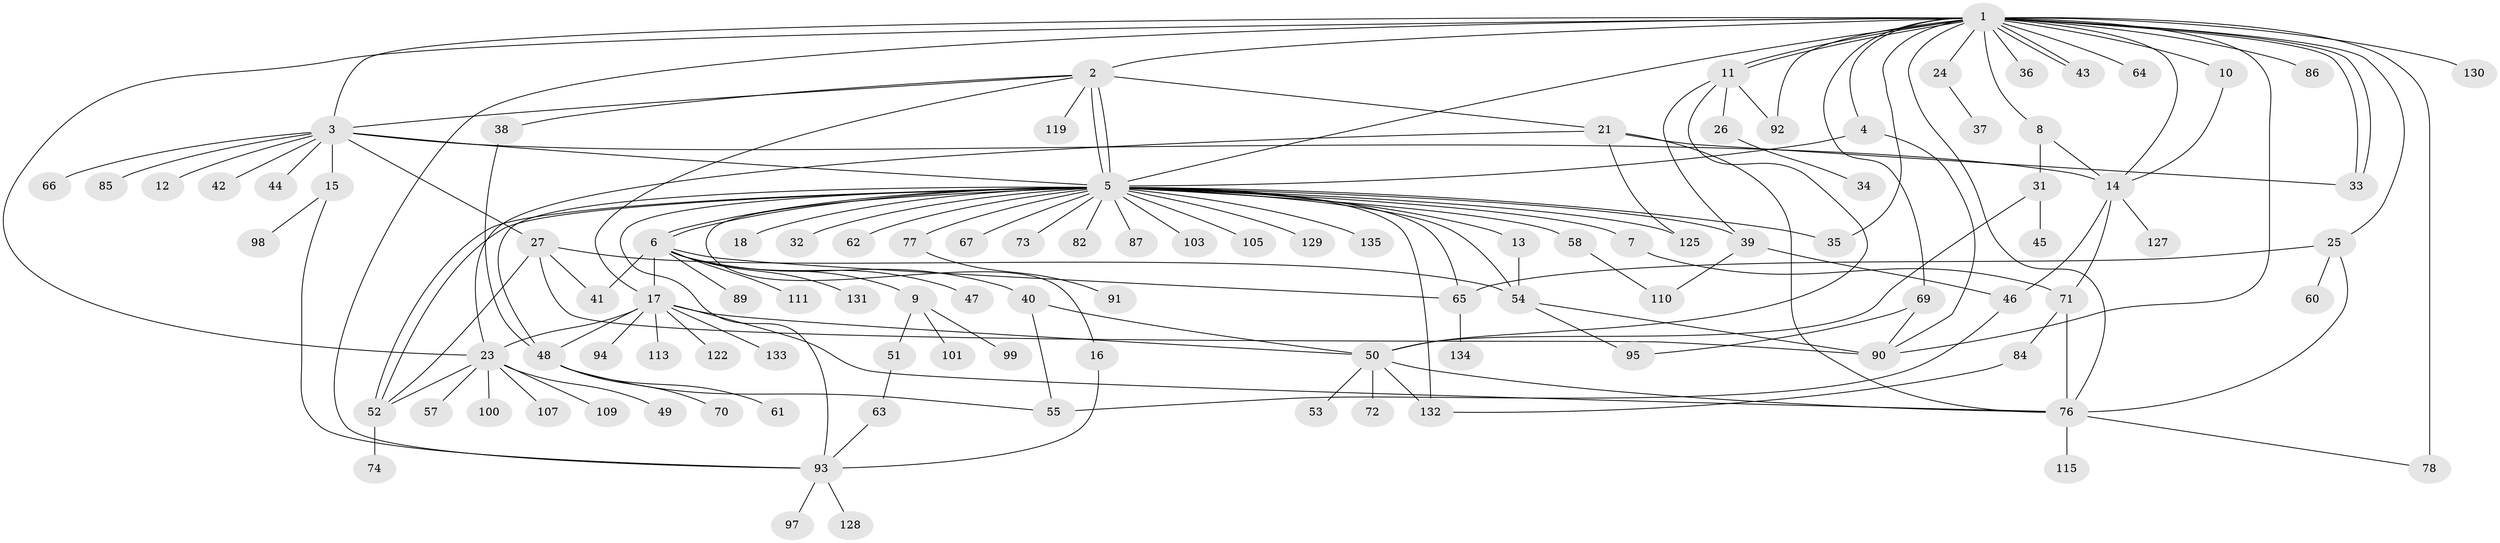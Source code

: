 // Generated by graph-tools (version 1.1) at 2025/51/02/27/25 19:51:59]
// undirected, 105 vertices, 159 edges
graph export_dot {
graph [start="1"]
  node [color=gray90,style=filled];
  1 [super="+79"];
  2 [super="+96"];
  3 [super="+30"];
  4;
  5 [super="+108"];
  6 [super="+120"];
  7;
  8 [super="+114"];
  9 [super="+28"];
  10;
  11 [super="+20"];
  12;
  13;
  14 [super="+68"];
  15;
  16;
  17 [super="+19"];
  18;
  21 [super="+22"];
  23 [super="+29"];
  24;
  25 [super="+81"];
  26;
  27 [super="+80"];
  31;
  32;
  33;
  34;
  35;
  36;
  37;
  38;
  39 [super="+59"];
  40;
  41;
  42;
  43;
  44 [super="+88"];
  45;
  46;
  47;
  48 [super="+117"];
  49;
  50 [super="+102"];
  51;
  52;
  53;
  54 [super="+56"];
  55 [super="+83"];
  57;
  58;
  60;
  61;
  62;
  63;
  64;
  65;
  66;
  67 [super="+75"];
  69;
  70;
  71 [super="+104"];
  72;
  73;
  74;
  76 [super="+121"];
  77;
  78 [super="+106"];
  82;
  84;
  85;
  86;
  87 [super="+116"];
  89;
  90 [super="+126"];
  91;
  92 [super="+112"];
  93 [super="+124"];
  94;
  95;
  97 [super="+118"];
  98;
  99;
  100;
  101;
  103;
  105;
  107;
  109;
  110 [super="+123"];
  111;
  113;
  115;
  119;
  122;
  125;
  127;
  128;
  129;
  130;
  131;
  132;
  133;
  134;
  135 [super="+136"];
  1 -- 2;
  1 -- 3;
  1 -- 4;
  1 -- 5 [weight=2];
  1 -- 8;
  1 -- 10;
  1 -- 11;
  1 -- 11;
  1 -- 14;
  1 -- 23;
  1 -- 24;
  1 -- 25;
  1 -- 33;
  1 -- 33;
  1 -- 35;
  1 -- 36;
  1 -- 43;
  1 -- 43;
  1 -- 64;
  1 -- 69;
  1 -- 76;
  1 -- 78 [weight=2];
  1 -- 86;
  1 -- 90;
  1 -- 92;
  1 -- 93;
  1 -- 130;
  2 -- 3;
  2 -- 5;
  2 -- 5;
  2 -- 21;
  2 -- 38;
  2 -- 119;
  2 -- 17;
  3 -- 5;
  3 -- 12;
  3 -- 14;
  3 -- 15;
  3 -- 27;
  3 -- 42;
  3 -- 44;
  3 -- 66;
  3 -- 85;
  4 -- 5;
  4 -- 90;
  5 -- 6;
  5 -- 6;
  5 -- 7;
  5 -- 13;
  5 -- 16;
  5 -- 18 [weight=2];
  5 -- 32;
  5 -- 39;
  5 -- 48;
  5 -- 52;
  5 -- 52;
  5 -- 54;
  5 -- 58;
  5 -- 62;
  5 -- 65;
  5 -- 67;
  5 -- 73;
  5 -- 77;
  5 -- 82;
  5 -- 87;
  5 -- 103;
  5 -- 105;
  5 -- 125;
  5 -- 129;
  5 -- 132;
  5 -- 135;
  5 -- 35;
  5 -- 93;
  6 -- 9;
  6 -- 17;
  6 -- 40;
  6 -- 41;
  6 -- 47;
  6 -- 65;
  6 -- 89;
  6 -- 111;
  6 -- 131;
  7 -- 71;
  8 -- 14;
  8 -- 31;
  9 -- 51;
  9 -- 99;
  9 -- 101;
  10 -- 14;
  11 -- 26;
  11 -- 50;
  11 -- 92;
  11 -- 39;
  13 -- 54;
  14 -- 46;
  14 -- 71;
  14 -- 127;
  15 -- 93;
  15 -- 98;
  16 -- 93;
  17 -- 23 [weight=2];
  17 -- 94;
  17 -- 133;
  17 -- 76;
  17 -- 113;
  17 -- 50;
  17 -- 122;
  17 -- 48;
  21 -- 76;
  21 -- 125;
  21 -- 23;
  21 -- 33;
  23 -- 49;
  23 -- 100;
  23 -- 107;
  23 -- 52;
  23 -- 57;
  23 -- 109;
  24 -- 37;
  25 -- 60;
  25 -- 65;
  25 -- 76;
  26 -- 34;
  27 -- 90 [weight=2];
  27 -- 52;
  27 -- 54;
  27 -- 41;
  31 -- 45;
  31 -- 50;
  38 -- 48;
  39 -- 46;
  39 -- 110;
  40 -- 50;
  40 -- 55;
  46 -- 55;
  48 -- 61;
  48 -- 70;
  48 -- 55;
  50 -- 53;
  50 -- 72;
  50 -- 132;
  50 -- 76;
  51 -- 63;
  52 -- 74;
  54 -- 90;
  54 -- 95;
  58 -- 110;
  63 -- 93;
  65 -- 134;
  69 -- 95;
  69 -- 90;
  71 -- 76 [weight=2];
  71 -- 84;
  76 -- 78;
  76 -- 115;
  77 -- 91;
  84 -- 132;
  93 -- 97;
  93 -- 128;
}
